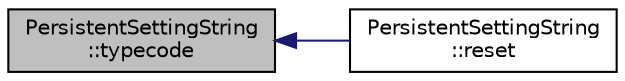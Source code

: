 digraph "PersistentSettingString::typecode"
{
  edge [fontname="Helvetica",fontsize="10",labelfontname="Helvetica",labelfontsize="10"];
  node [fontname="Helvetica",fontsize="10",shape=record];
  rankdir="LR";
  Node34 [label="PersistentSettingString\l::typecode",height=0.2,width=0.4,color="black", fillcolor="grey75", style="filled", fontcolor="black"];
  Node34 -> Node35 [dir="back",color="midnightblue",fontsize="10",style="solid",fontname="Helvetica"];
  Node35 [label="PersistentSettingString\l::reset",height=0.2,width=0.4,color="black", fillcolor="white", style="filled",URL="$classPersistentSettingString.html#ad58bb2921fe58366bf807f08634f7c6f",tooltip="Reset the value in RAM to the default value. "];
}
